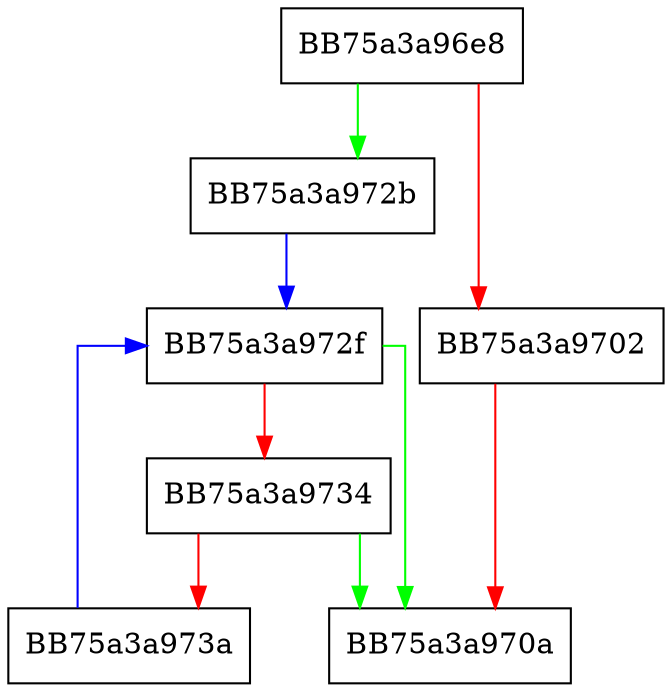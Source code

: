 digraph _Erase_unchecked {
  node [shape="box"];
  graph [splines=ortho];
  BB75a3a96e8 -> BB75a3a972b [color="green"];
  BB75a3a96e8 -> BB75a3a9702 [color="red"];
  BB75a3a9702 -> BB75a3a970a [color="red"];
  BB75a3a972b -> BB75a3a972f [color="blue"];
  BB75a3a972f -> BB75a3a970a [color="green"];
  BB75a3a972f -> BB75a3a9734 [color="red"];
  BB75a3a9734 -> BB75a3a970a [color="green"];
  BB75a3a9734 -> BB75a3a973a [color="red"];
  BB75a3a973a -> BB75a3a972f [color="blue"];
}